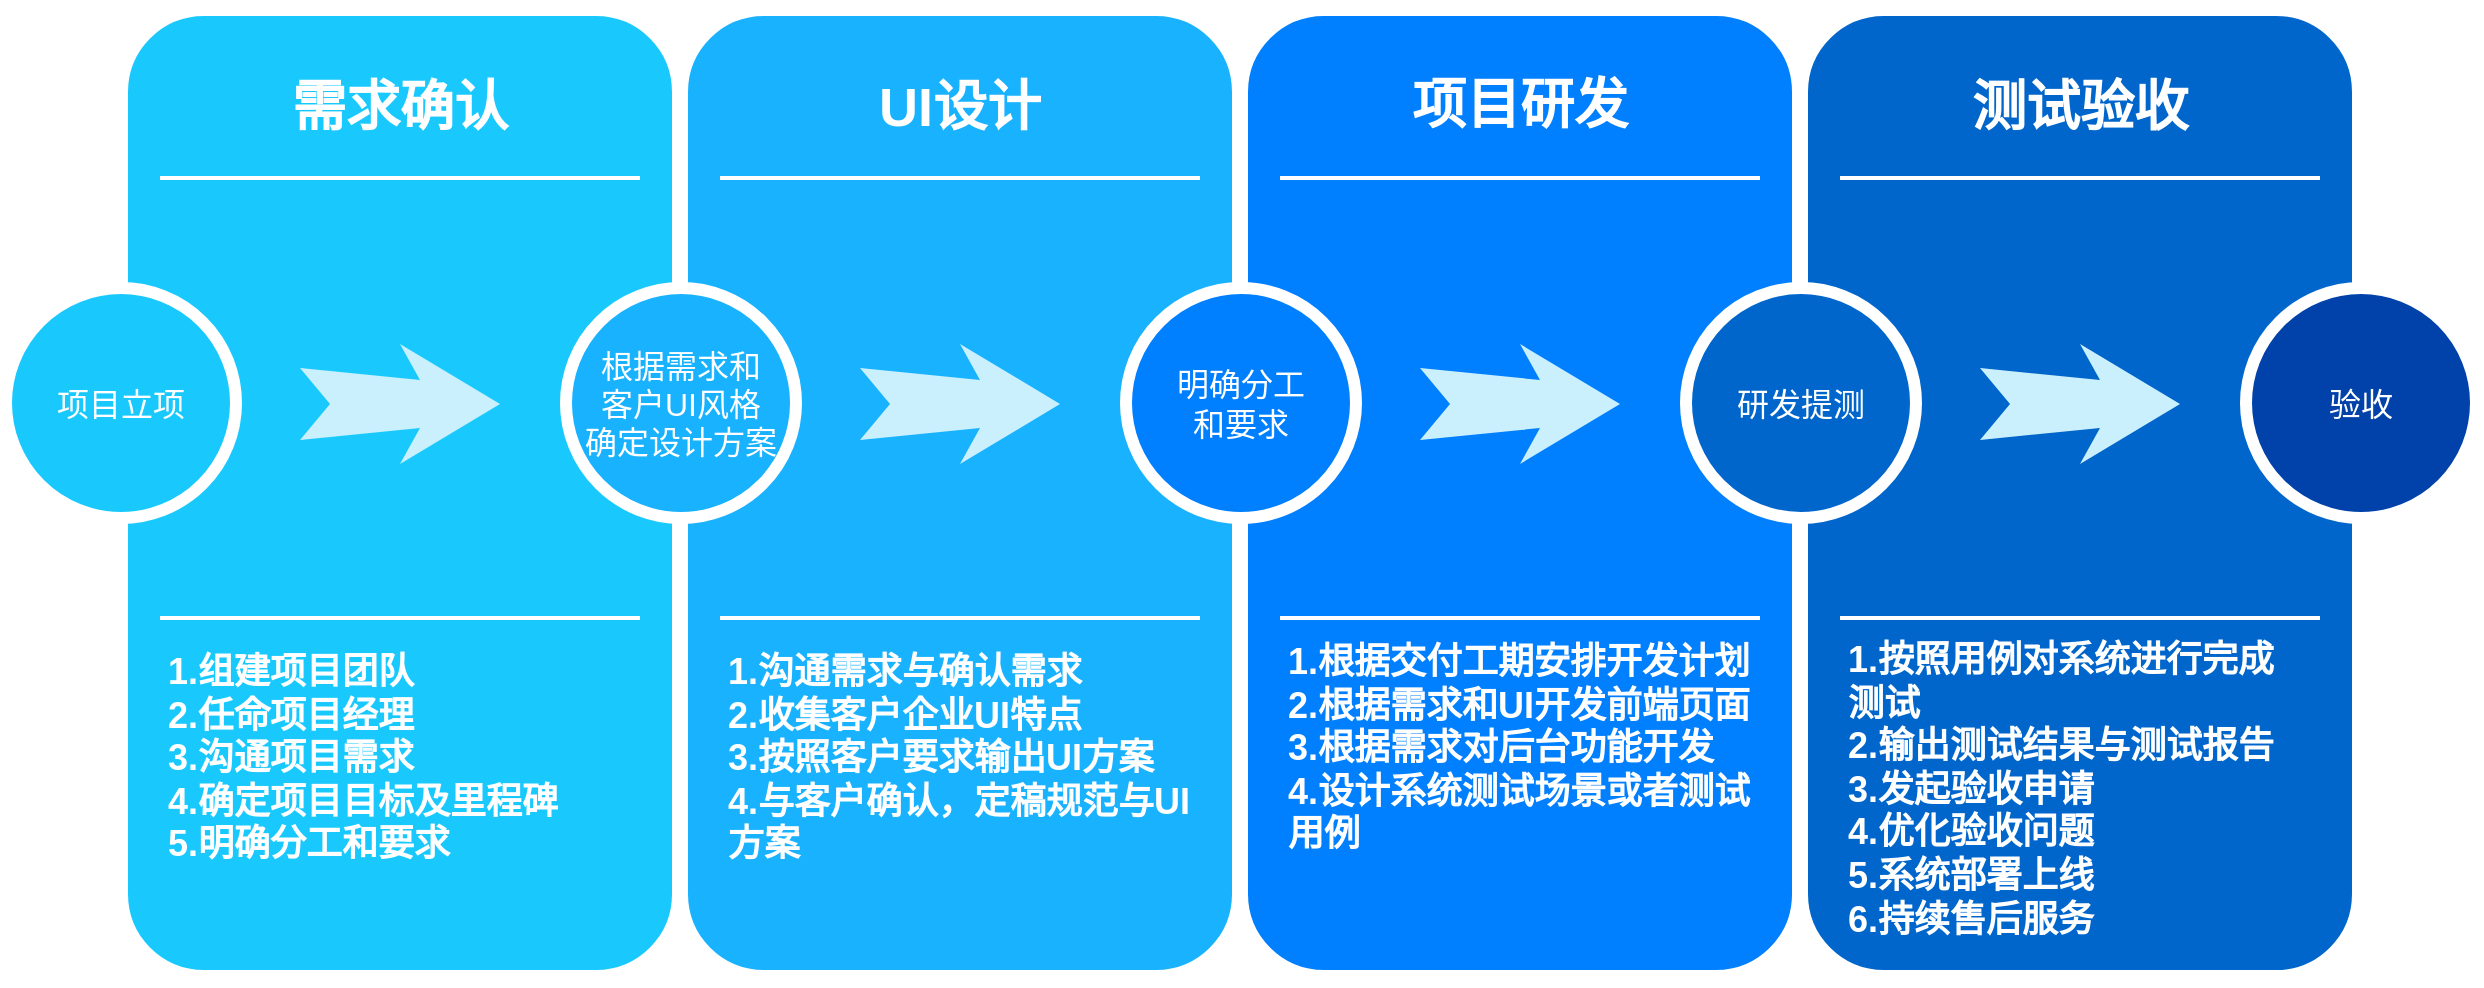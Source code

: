 <mxfile version="23.1.6" type="github">
  <diagram name="Page-1" id="12e1b939-464a-85fe-373e-61e167be1490">
    <mxGraphModel dx="1434" dy="855" grid="1" gridSize="10" guides="1" tooltips="1" connect="1" arrows="1" fold="1" page="1" pageScale="1.5" pageWidth="1169" pageHeight="826" background="none" math="0" shadow="0">
      <root>
        <mxCell id="0" />
        <mxCell id="1" parent="0" />
        <mxCell id="60da8b9f42644d3a-2" value="" style="whiteSpace=wrap;html=1;rounded=1;shadow=0;strokeWidth=8;fontSize=20;align=center;fillColor=#19C9FE;strokeColor=#FFFFFF;" parent="1" vertex="1">
          <mxGeometry x="316" y="405" width="280" height="485" as="geometry" />
        </mxCell>
        <mxCell id="60da8b9f42644d3a-3" value="需求确认" style="text;html=1;strokeColor=none;fillColor=none;align=center;verticalAlign=middle;whiteSpace=wrap;rounded=0;shadow=0;fontSize=27;fontColor=#FFFFFF;fontStyle=1" parent="1" vertex="1">
          <mxGeometry x="316" y="425" width="280" height="60" as="geometry" />
        </mxCell>
        <mxCell id="60da8b9f42644d3a-4" value="&lt;b&gt;&lt;font style=&quot;font-size: 18px;&quot;&gt;1.组建项目团队&lt;br&gt;2.任命项目经理&lt;br&gt;3.沟通项目需求&lt;br&gt;4.确定项目目标及里程碑&lt;br&gt;5.明确分工和要求&lt;br&gt;&lt;/font&gt;&lt;/b&gt;" style="text;html=1;strokeColor=none;fillColor=none;align=left;verticalAlign=top;whiteSpace=wrap;rounded=0;shadow=0;fontSize=14;fontColor=#FFFFFF;spacingLeft=22;spacingBottom=0;spacingRight=22;" parent="1" vertex="1">
          <mxGeometry x="316" y="720" width="280" height="160" as="geometry" />
        </mxCell>
        <mxCell id="60da8b9f42644d3a-6" value="" style="line;strokeWidth=2;html=1;rounded=0;shadow=0;fontSize=27;align=center;fillColor=none;strokeColor=#FFFFFF;" parent="1" vertex="1">
          <mxGeometry x="336" y="485" width="240" height="10" as="geometry" />
        </mxCell>
        <mxCell id="60da8b9f42644d3a-7" value="" style="line;strokeWidth=2;html=1;rounded=0;shadow=0;fontSize=27;align=center;fillColor=none;strokeColor=#FFFFFF;" parent="1" vertex="1">
          <mxGeometry x="336" y="705" width="240" height="10" as="geometry" />
        </mxCell>
        <mxCell id="60da8b9f42644d3a-8" value="项目立项" style="ellipse;whiteSpace=wrap;html=1;rounded=0;shadow=0;strokeWidth=6;fontSize=16;align=center;fillColor=#19c9fe;strokeColor=#FFFFFF;fontColor=#FFFFFF;" parent="1" vertex="1">
          <mxGeometry x="259" y="545" width="115" height="115" as="geometry" />
        </mxCell>
        <mxCell id="60da8b9f42644d3a-9" value="" style="html=1;shadow=0;dashed=0;align=center;verticalAlign=middle;shape=mxgraph.arrows2.stylisedArrow;dy=0.6;dx=40;notch=15;feather=0.4;rounded=0;strokeWidth=1;fontSize=16;strokeColor=none;fillColor=#caf0fe;" parent="1" vertex="1">
          <mxGeometry x="406" y="573" width="100" height="60" as="geometry" />
        </mxCell>
        <mxCell id="60da8b9f42644d3a-17" value="" style="whiteSpace=wrap;html=1;rounded=1;shadow=0;strokeWidth=8;fontSize=20;align=center;fillColor=#19B2FF;strokeColor=#FFFFFF;" parent="1" vertex="1">
          <mxGeometry x="596" y="405" width="280" height="485" as="geometry" />
        </mxCell>
        <mxCell id="60da8b9f42644d3a-18" value="UI设计" style="text;html=1;strokeColor=none;fillColor=none;align=center;verticalAlign=middle;whiteSpace=wrap;rounded=0;shadow=0;fontSize=27;fontColor=#FFFFFF;fontStyle=1" parent="1" vertex="1">
          <mxGeometry x="596" y="425" width="280" height="60" as="geometry" />
        </mxCell>
        <mxCell id="60da8b9f42644d3a-20" value="" style="line;strokeWidth=2;html=1;rounded=0;shadow=0;fontSize=27;align=center;fillColor=none;strokeColor=#FFFFFF;" parent="1" vertex="1">
          <mxGeometry x="616" y="485" width="240" height="10" as="geometry" />
        </mxCell>
        <mxCell id="60da8b9f42644d3a-21" value="" style="line;strokeWidth=2;html=1;rounded=0;shadow=0;fontSize=27;align=center;fillColor=none;strokeColor=#FFFFFF;" parent="1" vertex="1">
          <mxGeometry x="616" y="705" width="240" height="10" as="geometry" />
        </mxCell>
        <mxCell id="60da8b9f42644d3a-22" value="根据需求和&lt;br&gt;客户UI风格&lt;br&gt;确定设计方案" style="ellipse;whiteSpace=wrap;html=1;rounded=0;shadow=0;strokeWidth=6;fontSize=16;align=center;fillColor=#19b2ff;strokeColor=#FFFFFF;fontColor=#FFFFFF;" parent="1" vertex="1">
          <mxGeometry x="539" y="545" width="115" height="115" as="geometry" />
        </mxCell>
        <mxCell id="60da8b9f42644d3a-23" value="" style="html=1;shadow=0;dashed=0;align=center;verticalAlign=middle;shape=mxgraph.arrows2.stylisedArrow;dy=0.6;dx=40;notch=15;feather=0.4;rounded=0;strokeWidth=1;fontSize=16;strokeColor=none;fillColor=#caf0fe;" parent="1" vertex="1">
          <mxGeometry x="686" y="573" width="100" height="60" as="geometry" />
        </mxCell>
        <mxCell id="60da8b9f42644d3a-24" value="" style="whiteSpace=wrap;html=1;rounded=1;shadow=0;strokeWidth=8;fontSize=20;align=center;fillColor=#007FFF;strokeColor=#FFFFFF;" parent="1" vertex="1">
          <mxGeometry x="876" y="405" width="280" height="485" as="geometry" />
        </mxCell>
        <mxCell id="60da8b9f42644d3a-27" value="" style="line;strokeWidth=2;html=1;rounded=0;shadow=0;fontSize=27;align=center;fillColor=none;strokeColor=#FFFFFF;" parent="1" vertex="1">
          <mxGeometry x="896" y="485" width="240" height="10" as="geometry" />
        </mxCell>
        <mxCell id="60da8b9f42644d3a-28" value="" style="line;strokeWidth=2;html=1;rounded=0;shadow=0;fontSize=27;align=center;fillColor=none;strokeColor=#FFFFFF;" parent="1" vertex="1">
          <mxGeometry x="896" y="705" width="240" height="10" as="geometry" />
        </mxCell>
        <mxCell id="60da8b9f42644d3a-29" value="明确分工&lt;br style=&quot;border-color: var(--border-color);&quot;&gt;和要求" style="ellipse;whiteSpace=wrap;html=1;rounded=0;shadow=0;strokeWidth=6;fontSize=16;align=center;fillColor=#007fff;strokeColor=#FFFFFF;fontColor=#FFFFFF;" parent="1" vertex="1">
          <mxGeometry x="819" y="545" width="115" height="115" as="geometry" />
        </mxCell>
        <mxCell id="60da8b9f42644d3a-30" value="" style="html=1;shadow=0;dashed=0;align=center;verticalAlign=middle;shape=mxgraph.arrows2.stylisedArrow;dy=0.6;dx=40;notch=15;feather=0.4;rounded=0;strokeWidth=1;fontSize=16;strokeColor=none;fillColor=#caf0fe;" parent="1" vertex="1">
          <mxGeometry x="966" y="573" width="100" height="60" as="geometry" />
        </mxCell>
        <mxCell id="60da8b9f42644d3a-31" value="" style="whiteSpace=wrap;html=1;rounded=1;shadow=0;strokeWidth=8;fontSize=20;align=center;fillColor=#0066CC;strokeColor=#FFFFFF;" parent="1" vertex="1">
          <mxGeometry x="1156" y="405" width="280" height="485" as="geometry" />
        </mxCell>
        <mxCell id="60da8b9f42644d3a-32" value="测试验收" style="text;html=1;strokeColor=none;fillColor=none;align=center;verticalAlign=middle;whiteSpace=wrap;rounded=0;shadow=0;fontSize=27;fontColor=#FFFFFF;fontStyle=1" parent="1" vertex="1">
          <mxGeometry x="1156" y="425" width="280" height="60" as="geometry" />
        </mxCell>
        <mxCell id="60da8b9f42644d3a-34" value="" style="line;strokeWidth=2;html=1;rounded=0;shadow=0;fontSize=27;align=center;fillColor=none;strokeColor=#FFFFFF;" parent="1" vertex="1">
          <mxGeometry x="1176" y="485" width="240" height="10" as="geometry" />
        </mxCell>
        <mxCell id="60da8b9f42644d3a-35" value="" style="line;strokeWidth=2;html=1;rounded=0;shadow=0;fontSize=27;align=center;fillColor=none;strokeColor=#FFFFFF;" parent="1" vertex="1">
          <mxGeometry x="1176" y="705" width="240" height="10" as="geometry" />
        </mxCell>
        <mxCell id="60da8b9f42644d3a-36" value="研发提测" style="ellipse;whiteSpace=wrap;html=1;rounded=0;shadow=0;strokeWidth=6;fontSize=16;align=center;fillColor=#0066cc;strokeColor=#FFFFFF;fontColor=#FFFFFF;" parent="1" vertex="1">
          <mxGeometry x="1099" y="545" width="115" height="115" as="geometry" />
        </mxCell>
        <mxCell id="60da8b9f42644d3a-37" value="" style="html=1;shadow=0;dashed=0;align=center;verticalAlign=middle;shape=mxgraph.arrows2.stylisedArrow;dy=0.6;dx=40;notch=15;feather=0.4;rounded=0;strokeWidth=1;fontSize=16;strokeColor=none;fillColor=#caf0fe;" parent="1" vertex="1">
          <mxGeometry x="1246" y="573" width="100" height="60" as="geometry" />
        </mxCell>
        <mxCell id="60da8b9f42644d3a-38" value="验收" style="ellipse;whiteSpace=wrap;html=1;rounded=0;shadow=0;strokeWidth=6;fontSize=16;align=center;fillColor=#0042aa;strokeColor=#FFFFFF;fontColor=#FFFFFF;" parent="1" vertex="1">
          <mxGeometry x="1379" y="545" width="115" height="115" as="geometry" />
        </mxCell>
        <mxCell id="SxMBtwbdiMXb9mD-ZLLy-19" value="" style="edgeStyle=orthogonalEdgeStyle;rounded=0;orthogonalLoop=1;jettySize=auto;html=1;" parent="1" edge="1">
          <mxGeometry relative="1" as="geometry">
            <mxPoint x="1295" y="835" as="targetPoint" />
          </mxGeometry>
        </mxCell>
        <mxCell id="SxMBtwbdiMXb9mD-ZLLy-20" value="&lt;b style=&quot;font-size: 18px;&quot;&gt;&lt;font style=&quot;font-size: 18px;&quot;&gt;1.&lt;/font&gt;沟通需求与确认需求&lt;font style=&quot;font-size: 18px;&quot;&gt;&lt;br&gt;2.收集客户企业UI特点&lt;/font&gt;&lt;font style=&quot;font-size: 18px;&quot;&gt;&lt;br&gt;3.按照客户要求输出UI方案&lt;/font&gt;&lt;/b&gt;&lt;b style=&quot;border-color: var(--border-color);&quot;&gt;&lt;font style=&quot;border-color: var(--border-color); font-size: 18px;&quot;&gt;&lt;br style=&quot;border-color: var(--border-color);&quot;&gt;4.&lt;/font&gt;&lt;/b&gt;&lt;b style=&quot;border-color: var(--border-color); font-size: 18px;&quot;&gt;&lt;font style=&quot;border-color: var(--border-color);&quot;&gt;与客户确认，定稿规范与UI方案&lt;/font&gt;&lt;/b&gt;&lt;b style=&quot;font-size: 18px;&quot;&gt;&lt;font style=&quot;font-size: 18px;&quot;&gt;&lt;br&gt;&lt;/font&gt;&lt;/b&gt;" style="text;html=1;strokeColor=none;fillColor=none;align=left;verticalAlign=top;whiteSpace=wrap;rounded=0;shadow=0;fontSize=14;fontColor=#FFFFFF;spacingLeft=22;spacingBottom=0;spacingRight=22;" parent="1" vertex="1">
          <mxGeometry x="596" y="720" width="280" height="160" as="geometry" />
        </mxCell>
        <mxCell id="SxMBtwbdiMXb9mD-ZLLy-21" value="&lt;b&gt;&lt;font style=&quot;font-size: 18px;&quot;&gt;1.根据交付工期安排开发计划&lt;br&gt;2.根据需求和UI开发前端页面&lt;br&gt;3.根据需求对后台功能开发&lt;br&gt;4.设计系统测试场景或者测试用例&lt;br&gt;&lt;/font&gt;&lt;/b&gt;" style="text;html=1;strokeColor=none;fillColor=none;align=left;verticalAlign=top;whiteSpace=wrap;rounded=0;shadow=0;fontSize=14;fontColor=#FFFFFF;spacingLeft=22;spacingBottom=0;spacingRight=22;" parent="1" vertex="1">
          <mxGeometry x="876" y="715" width="280" height="160" as="geometry" />
        </mxCell>
        <mxCell id="SxMBtwbdiMXb9mD-ZLLy-22" value="&lt;b&gt;&lt;font style=&quot;font-size: 18px;&quot;&gt;1.按照用例对系统进行完成&lt;br&gt;测试&lt;br&gt;2.输出测试结果与测试报告&lt;br&gt;3.发起验收申请&lt;br&gt;4.优化验收问题&lt;br&gt;5.系统部署上线&lt;br&gt;6.持续售后服务&lt;br&gt;&lt;/font&gt;&lt;/b&gt;" style="text;html=1;strokeColor=none;fillColor=none;align=left;verticalAlign=top;whiteSpace=wrap;rounded=0;shadow=0;fontSize=14;fontColor=#FFFFFF;spacingLeft=22;spacingBottom=0;spacingRight=22;" parent="1" vertex="1">
          <mxGeometry x="1156" y="714" width="280" height="160" as="geometry" />
        </mxCell>
        <mxCell id="SxMBtwbdiMXb9mD-ZLLy-24" value="项目研发" style="text;html=1;strokeColor=none;fillColor=none;align=center;verticalAlign=middle;whiteSpace=wrap;rounded=0;shadow=0;fontSize=27;fontColor=#FFFFFF;fontStyle=1" parent="1" vertex="1">
          <mxGeometry x="876" y="424" width="280" height="60" as="geometry" />
        </mxCell>
      </root>
    </mxGraphModel>
  </diagram>
</mxfile>
